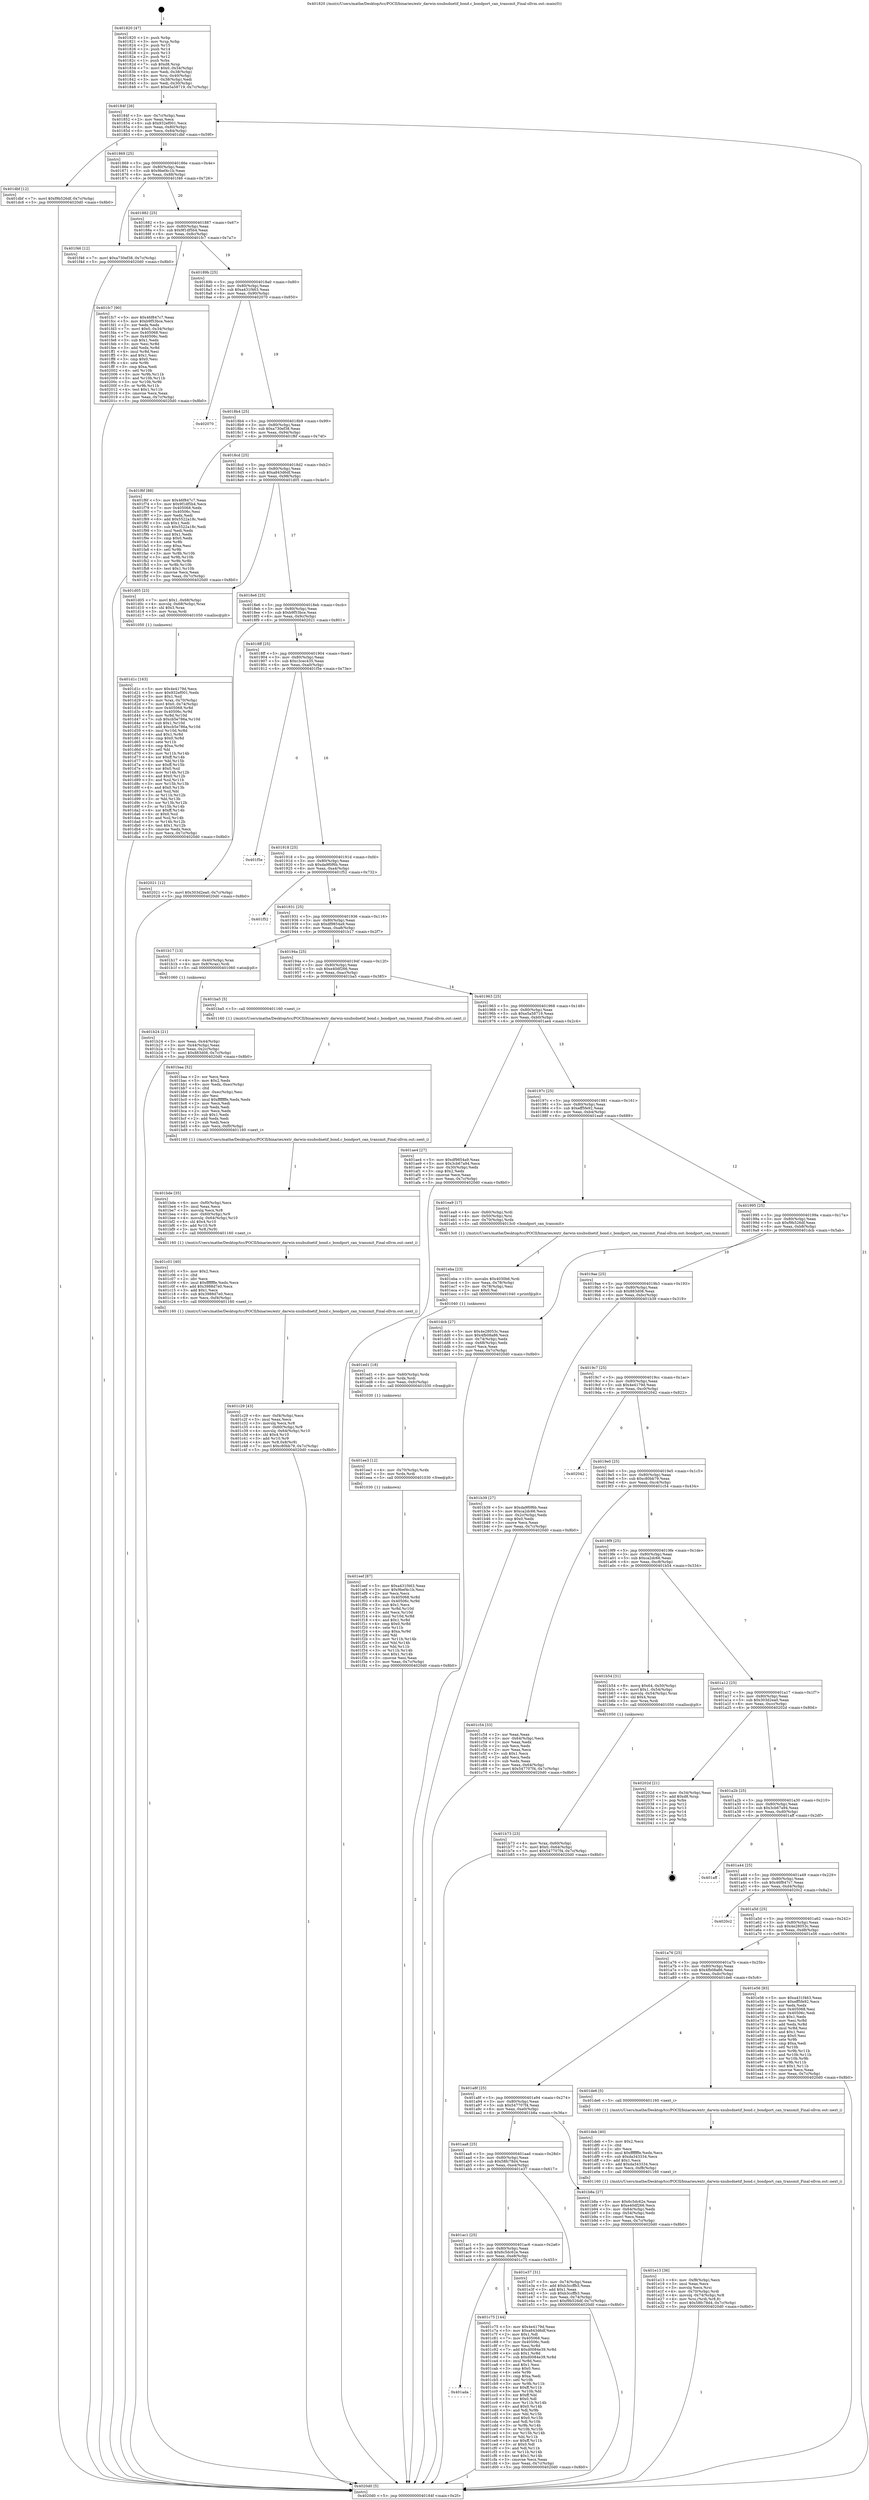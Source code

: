 digraph "0x401820" {
  label = "0x401820 (/mnt/c/Users/mathe/Desktop/tcc/POCII/binaries/extr_darwin-xnubsdnetif_bond.c_bondport_can_transmit_Final-ollvm.out::main(0))"
  labelloc = "t"
  node[shape=record]

  Entry [label="",width=0.3,height=0.3,shape=circle,fillcolor=black,style=filled]
  "0x40184f" [label="{
     0x40184f [26]\l
     | [instrs]\l
     &nbsp;&nbsp;0x40184f \<+3\>: mov -0x7c(%rbp),%eax\l
     &nbsp;&nbsp;0x401852 \<+2\>: mov %eax,%ecx\l
     &nbsp;&nbsp;0x401854 \<+6\>: sub $0x932ef001,%ecx\l
     &nbsp;&nbsp;0x40185a \<+3\>: mov %eax,-0x80(%rbp)\l
     &nbsp;&nbsp;0x40185d \<+6\>: mov %ecx,-0x84(%rbp)\l
     &nbsp;&nbsp;0x401863 \<+6\>: je 0000000000401dbf \<main+0x59f\>\l
  }"]
  "0x401dbf" [label="{
     0x401dbf [12]\l
     | [instrs]\l
     &nbsp;&nbsp;0x401dbf \<+7\>: movl $0xf9b526df,-0x7c(%rbp)\l
     &nbsp;&nbsp;0x401dc6 \<+5\>: jmp 00000000004020d0 \<main+0x8b0\>\l
  }"]
  "0x401869" [label="{
     0x401869 [25]\l
     | [instrs]\l
     &nbsp;&nbsp;0x401869 \<+5\>: jmp 000000000040186e \<main+0x4e\>\l
     &nbsp;&nbsp;0x40186e \<+3\>: mov -0x80(%rbp),%eax\l
     &nbsp;&nbsp;0x401871 \<+5\>: sub $0x9bef4c1b,%eax\l
     &nbsp;&nbsp;0x401876 \<+6\>: mov %eax,-0x88(%rbp)\l
     &nbsp;&nbsp;0x40187c \<+6\>: je 0000000000401f46 \<main+0x726\>\l
  }"]
  Exit [label="",width=0.3,height=0.3,shape=circle,fillcolor=black,style=filled,peripheries=2]
  "0x401f46" [label="{
     0x401f46 [12]\l
     | [instrs]\l
     &nbsp;&nbsp;0x401f46 \<+7\>: movl $0xa730ef38,-0x7c(%rbp)\l
     &nbsp;&nbsp;0x401f4d \<+5\>: jmp 00000000004020d0 \<main+0x8b0\>\l
  }"]
  "0x401882" [label="{
     0x401882 [25]\l
     | [instrs]\l
     &nbsp;&nbsp;0x401882 \<+5\>: jmp 0000000000401887 \<main+0x67\>\l
     &nbsp;&nbsp;0x401887 \<+3\>: mov -0x80(%rbp),%eax\l
     &nbsp;&nbsp;0x40188a \<+5\>: sub $0x9f1df5b4,%eax\l
     &nbsp;&nbsp;0x40188f \<+6\>: mov %eax,-0x8c(%rbp)\l
     &nbsp;&nbsp;0x401895 \<+6\>: je 0000000000401fc7 \<main+0x7a7\>\l
  }"]
  "0x401eef" [label="{
     0x401eef [87]\l
     | [instrs]\l
     &nbsp;&nbsp;0x401eef \<+5\>: mov $0xa431f463,%eax\l
     &nbsp;&nbsp;0x401ef4 \<+5\>: mov $0x9bef4c1b,%esi\l
     &nbsp;&nbsp;0x401ef9 \<+2\>: xor %ecx,%ecx\l
     &nbsp;&nbsp;0x401efb \<+8\>: mov 0x405068,%r8d\l
     &nbsp;&nbsp;0x401f03 \<+8\>: mov 0x40506c,%r9d\l
     &nbsp;&nbsp;0x401f0b \<+3\>: sub $0x1,%ecx\l
     &nbsp;&nbsp;0x401f0e \<+3\>: mov %r8d,%r10d\l
     &nbsp;&nbsp;0x401f11 \<+3\>: add %ecx,%r10d\l
     &nbsp;&nbsp;0x401f14 \<+4\>: imul %r10d,%r8d\l
     &nbsp;&nbsp;0x401f18 \<+4\>: and $0x1,%r8d\l
     &nbsp;&nbsp;0x401f1c \<+4\>: cmp $0x0,%r8d\l
     &nbsp;&nbsp;0x401f20 \<+4\>: sete %r11b\l
     &nbsp;&nbsp;0x401f24 \<+4\>: cmp $0xa,%r9d\l
     &nbsp;&nbsp;0x401f28 \<+3\>: setl %bl\l
     &nbsp;&nbsp;0x401f2b \<+3\>: mov %r11b,%r14b\l
     &nbsp;&nbsp;0x401f2e \<+3\>: and %bl,%r14b\l
     &nbsp;&nbsp;0x401f31 \<+3\>: xor %bl,%r11b\l
     &nbsp;&nbsp;0x401f34 \<+3\>: or %r11b,%r14b\l
     &nbsp;&nbsp;0x401f37 \<+4\>: test $0x1,%r14b\l
     &nbsp;&nbsp;0x401f3b \<+3\>: cmovne %esi,%eax\l
     &nbsp;&nbsp;0x401f3e \<+3\>: mov %eax,-0x7c(%rbp)\l
     &nbsp;&nbsp;0x401f41 \<+5\>: jmp 00000000004020d0 \<main+0x8b0\>\l
  }"]
  "0x401fc7" [label="{
     0x401fc7 [90]\l
     | [instrs]\l
     &nbsp;&nbsp;0x401fc7 \<+5\>: mov $0x46f847c7,%eax\l
     &nbsp;&nbsp;0x401fcc \<+5\>: mov $0xb9f53bce,%ecx\l
     &nbsp;&nbsp;0x401fd1 \<+2\>: xor %edx,%edx\l
     &nbsp;&nbsp;0x401fd3 \<+7\>: movl $0x0,-0x34(%rbp)\l
     &nbsp;&nbsp;0x401fda \<+7\>: mov 0x405068,%esi\l
     &nbsp;&nbsp;0x401fe1 \<+7\>: mov 0x40506c,%edi\l
     &nbsp;&nbsp;0x401fe8 \<+3\>: sub $0x1,%edx\l
     &nbsp;&nbsp;0x401feb \<+3\>: mov %esi,%r8d\l
     &nbsp;&nbsp;0x401fee \<+3\>: add %edx,%r8d\l
     &nbsp;&nbsp;0x401ff1 \<+4\>: imul %r8d,%esi\l
     &nbsp;&nbsp;0x401ff5 \<+3\>: and $0x1,%esi\l
     &nbsp;&nbsp;0x401ff8 \<+3\>: cmp $0x0,%esi\l
     &nbsp;&nbsp;0x401ffb \<+4\>: sete %r9b\l
     &nbsp;&nbsp;0x401fff \<+3\>: cmp $0xa,%edi\l
     &nbsp;&nbsp;0x402002 \<+4\>: setl %r10b\l
     &nbsp;&nbsp;0x402006 \<+3\>: mov %r9b,%r11b\l
     &nbsp;&nbsp;0x402009 \<+3\>: and %r10b,%r11b\l
     &nbsp;&nbsp;0x40200c \<+3\>: xor %r10b,%r9b\l
     &nbsp;&nbsp;0x40200f \<+3\>: or %r9b,%r11b\l
     &nbsp;&nbsp;0x402012 \<+4\>: test $0x1,%r11b\l
     &nbsp;&nbsp;0x402016 \<+3\>: cmovne %ecx,%eax\l
     &nbsp;&nbsp;0x402019 \<+3\>: mov %eax,-0x7c(%rbp)\l
     &nbsp;&nbsp;0x40201c \<+5\>: jmp 00000000004020d0 \<main+0x8b0\>\l
  }"]
  "0x40189b" [label="{
     0x40189b [25]\l
     | [instrs]\l
     &nbsp;&nbsp;0x40189b \<+5\>: jmp 00000000004018a0 \<main+0x80\>\l
     &nbsp;&nbsp;0x4018a0 \<+3\>: mov -0x80(%rbp),%eax\l
     &nbsp;&nbsp;0x4018a3 \<+5\>: sub $0xa431f463,%eax\l
     &nbsp;&nbsp;0x4018a8 \<+6\>: mov %eax,-0x90(%rbp)\l
     &nbsp;&nbsp;0x4018ae \<+6\>: je 0000000000402070 \<main+0x850\>\l
  }"]
  "0x401ee3" [label="{
     0x401ee3 [12]\l
     | [instrs]\l
     &nbsp;&nbsp;0x401ee3 \<+4\>: mov -0x70(%rbp),%rdx\l
     &nbsp;&nbsp;0x401ee7 \<+3\>: mov %rdx,%rdi\l
     &nbsp;&nbsp;0x401eea \<+5\>: call 0000000000401030 \<free@plt\>\l
     | [calls]\l
     &nbsp;&nbsp;0x401030 \{1\} (unknown)\l
  }"]
  "0x402070" [label="{
     0x402070\l
  }", style=dashed]
  "0x4018b4" [label="{
     0x4018b4 [25]\l
     | [instrs]\l
     &nbsp;&nbsp;0x4018b4 \<+5\>: jmp 00000000004018b9 \<main+0x99\>\l
     &nbsp;&nbsp;0x4018b9 \<+3\>: mov -0x80(%rbp),%eax\l
     &nbsp;&nbsp;0x4018bc \<+5\>: sub $0xa730ef38,%eax\l
     &nbsp;&nbsp;0x4018c1 \<+6\>: mov %eax,-0x94(%rbp)\l
     &nbsp;&nbsp;0x4018c7 \<+6\>: je 0000000000401f6f \<main+0x74f\>\l
  }"]
  "0x401ed1" [label="{
     0x401ed1 [18]\l
     | [instrs]\l
     &nbsp;&nbsp;0x401ed1 \<+4\>: mov -0x60(%rbp),%rdx\l
     &nbsp;&nbsp;0x401ed5 \<+3\>: mov %rdx,%rdi\l
     &nbsp;&nbsp;0x401ed8 \<+6\>: mov %eax,-0xfc(%rbp)\l
     &nbsp;&nbsp;0x401ede \<+5\>: call 0000000000401030 \<free@plt\>\l
     | [calls]\l
     &nbsp;&nbsp;0x401030 \{1\} (unknown)\l
  }"]
  "0x401f6f" [label="{
     0x401f6f [88]\l
     | [instrs]\l
     &nbsp;&nbsp;0x401f6f \<+5\>: mov $0x46f847c7,%eax\l
     &nbsp;&nbsp;0x401f74 \<+5\>: mov $0x9f1df5b4,%ecx\l
     &nbsp;&nbsp;0x401f79 \<+7\>: mov 0x405068,%edx\l
     &nbsp;&nbsp;0x401f80 \<+7\>: mov 0x40506c,%esi\l
     &nbsp;&nbsp;0x401f87 \<+2\>: mov %edx,%edi\l
     &nbsp;&nbsp;0x401f89 \<+6\>: add $0x5522a18c,%edi\l
     &nbsp;&nbsp;0x401f8f \<+3\>: sub $0x1,%edi\l
     &nbsp;&nbsp;0x401f92 \<+6\>: sub $0x5522a18c,%edi\l
     &nbsp;&nbsp;0x401f98 \<+3\>: imul %edi,%edx\l
     &nbsp;&nbsp;0x401f9b \<+3\>: and $0x1,%edx\l
     &nbsp;&nbsp;0x401f9e \<+3\>: cmp $0x0,%edx\l
     &nbsp;&nbsp;0x401fa1 \<+4\>: sete %r8b\l
     &nbsp;&nbsp;0x401fa5 \<+3\>: cmp $0xa,%esi\l
     &nbsp;&nbsp;0x401fa8 \<+4\>: setl %r9b\l
     &nbsp;&nbsp;0x401fac \<+3\>: mov %r8b,%r10b\l
     &nbsp;&nbsp;0x401faf \<+3\>: and %r9b,%r10b\l
     &nbsp;&nbsp;0x401fb2 \<+3\>: xor %r9b,%r8b\l
     &nbsp;&nbsp;0x401fb5 \<+3\>: or %r8b,%r10b\l
     &nbsp;&nbsp;0x401fb8 \<+4\>: test $0x1,%r10b\l
     &nbsp;&nbsp;0x401fbc \<+3\>: cmovne %ecx,%eax\l
     &nbsp;&nbsp;0x401fbf \<+3\>: mov %eax,-0x7c(%rbp)\l
     &nbsp;&nbsp;0x401fc2 \<+5\>: jmp 00000000004020d0 \<main+0x8b0\>\l
  }"]
  "0x4018cd" [label="{
     0x4018cd [25]\l
     | [instrs]\l
     &nbsp;&nbsp;0x4018cd \<+5\>: jmp 00000000004018d2 \<main+0xb2\>\l
     &nbsp;&nbsp;0x4018d2 \<+3\>: mov -0x80(%rbp),%eax\l
     &nbsp;&nbsp;0x4018d5 \<+5\>: sub $0xa843d6df,%eax\l
     &nbsp;&nbsp;0x4018da \<+6\>: mov %eax,-0x98(%rbp)\l
     &nbsp;&nbsp;0x4018e0 \<+6\>: je 0000000000401d05 \<main+0x4e5\>\l
  }"]
  "0x401eba" [label="{
     0x401eba [23]\l
     | [instrs]\l
     &nbsp;&nbsp;0x401eba \<+10\>: movabs $0x4030b6,%rdi\l
     &nbsp;&nbsp;0x401ec4 \<+3\>: mov %eax,-0x78(%rbp)\l
     &nbsp;&nbsp;0x401ec7 \<+3\>: mov -0x78(%rbp),%esi\l
     &nbsp;&nbsp;0x401eca \<+2\>: mov $0x0,%al\l
     &nbsp;&nbsp;0x401ecc \<+5\>: call 0000000000401040 \<printf@plt\>\l
     | [calls]\l
     &nbsp;&nbsp;0x401040 \{1\} (unknown)\l
  }"]
  "0x401d05" [label="{
     0x401d05 [23]\l
     | [instrs]\l
     &nbsp;&nbsp;0x401d05 \<+7\>: movl $0x1,-0x68(%rbp)\l
     &nbsp;&nbsp;0x401d0c \<+4\>: movslq -0x68(%rbp),%rax\l
     &nbsp;&nbsp;0x401d10 \<+4\>: shl $0x3,%rax\l
     &nbsp;&nbsp;0x401d14 \<+3\>: mov %rax,%rdi\l
     &nbsp;&nbsp;0x401d17 \<+5\>: call 0000000000401050 \<malloc@plt\>\l
     | [calls]\l
     &nbsp;&nbsp;0x401050 \{1\} (unknown)\l
  }"]
  "0x4018e6" [label="{
     0x4018e6 [25]\l
     | [instrs]\l
     &nbsp;&nbsp;0x4018e6 \<+5\>: jmp 00000000004018eb \<main+0xcb\>\l
     &nbsp;&nbsp;0x4018eb \<+3\>: mov -0x80(%rbp),%eax\l
     &nbsp;&nbsp;0x4018ee \<+5\>: sub $0xb9f53bce,%eax\l
     &nbsp;&nbsp;0x4018f3 \<+6\>: mov %eax,-0x9c(%rbp)\l
     &nbsp;&nbsp;0x4018f9 \<+6\>: je 0000000000402021 \<main+0x801\>\l
  }"]
  "0x401e13" [label="{
     0x401e13 [36]\l
     | [instrs]\l
     &nbsp;&nbsp;0x401e13 \<+6\>: mov -0xf8(%rbp),%ecx\l
     &nbsp;&nbsp;0x401e19 \<+3\>: imul %eax,%ecx\l
     &nbsp;&nbsp;0x401e1c \<+3\>: movslq %ecx,%rsi\l
     &nbsp;&nbsp;0x401e1f \<+4\>: mov -0x70(%rbp),%rdi\l
     &nbsp;&nbsp;0x401e23 \<+4\>: movslq -0x74(%rbp),%r8\l
     &nbsp;&nbsp;0x401e27 \<+4\>: mov %rsi,(%rdi,%r8,8)\l
     &nbsp;&nbsp;0x401e2b \<+7\>: movl $0x58fc78d4,-0x7c(%rbp)\l
     &nbsp;&nbsp;0x401e32 \<+5\>: jmp 00000000004020d0 \<main+0x8b0\>\l
  }"]
  "0x402021" [label="{
     0x402021 [12]\l
     | [instrs]\l
     &nbsp;&nbsp;0x402021 \<+7\>: movl $0x303d2ea0,-0x7c(%rbp)\l
     &nbsp;&nbsp;0x402028 \<+5\>: jmp 00000000004020d0 \<main+0x8b0\>\l
  }"]
  "0x4018ff" [label="{
     0x4018ff [25]\l
     | [instrs]\l
     &nbsp;&nbsp;0x4018ff \<+5\>: jmp 0000000000401904 \<main+0xe4\>\l
     &nbsp;&nbsp;0x401904 \<+3\>: mov -0x80(%rbp),%eax\l
     &nbsp;&nbsp;0x401907 \<+5\>: sub $0xc3cec435,%eax\l
     &nbsp;&nbsp;0x40190c \<+6\>: mov %eax,-0xa0(%rbp)\l
     &nbsp;&nbsp;0x401912 \<+6\>: je 0000000000401f5e \<main+0x73e\>\l
  }"]
  "0x401deb" [label="{
     0x401deb [40]\l
     | [instrs]\l
     &nbsp;&nbsp;0x401deb \<+5\>: mov $0x2,%ecx\l
     &nbsp;&nbsp;0x401df0 \<+1\>: cltd\l
     &nbsp;&nbsp;0x401df1 \<+2\>: idiv %ecx\l
     &nbsp;&nbsp;0x401df3 \<+6\>: imul $0xfffffffe,%edx,%ecx\l
     &nbsp;&nbsp;0x401df9 \<+6\>: sub $0xda343334,%ecx\l
     &nbsp;&nbsp;0x401dff \<+3\>: add $0x1,%ecx\l
     &nbsp;&nbsp;0x401e02 \<+6\>: add $0xda343334,%ecx\l
     &nbsp;&nbsp;0x401e08 \<+6\>: mov %ecx,-0xf8(%rbp)\l
     &nbsp;&nbsp;0x401e0e \<+5\>: call 0000000000401160 \<next_i\>\l
     | [calls]\l
     &nbsp;&nbsp;0x401160 \{1\} (/mnt/c/Users/mathe/Desktop/tcc/POCII/binaries/extr_darwin-xnubsdnetif_bond.c_bondport_can_transmit_Final-ollvm.out::next_i)\l
  }"]
  "0x401f5e" [label="{
     0x401f5e\l
  }", style=dashed]
  "0x401918" [label="{
     0x401918 [25]\l
     | [instrs]\l
     &nbsp;&nbsp;0x401918 \<+5\>: jmp 000000000040191d \<main+0xfd\>\l
     &nbsp;&nbsp;0x40191d \<+3\>: mov -0x80(%rbp),%eax\l
     &nbsp;&nbsp;0x401920 \<+5\>: sub $0xda9f0f6b,%eax\l
     &nbsp;&nbsp;0x401925 \<+6\>: mov %eax,-0xa4(%rbp)\l
     &nbsp;&nbsp;0x40192b \<+6\>: je 0000000000401f52 \<main+0x732\>\l
  }"]
  "0x401d1c" [label="{
     0x401d1c [163]\l
     | [instrs]\l
     &nbsp;&nbsp;0x401d1c \<+5\>: mov $0x4e4179d,%ecx\l
     &nbsp;&nbsp;0x401d21 \<+5\>: mov $0x932ef001,%edx\l
     &nbsp;&nbsp;0x401d26 \<+3\>: mov $0x1,%sil\l
     &nbsp;&nbsp;0x401d29 \<+4\>: mov %rax,-0x70(%rbp)\l
     &nbsp;&nbsp;0x401d2d \<+7\>: movl $0x0,-0x74(%rbp)\l
     &nbsp;&nbsp;0x401d34 \<+8\>: mov 0x405068,%r8d\l
     &nbsp;&nbsp;0x401d3c \<+8\>: mov 0x40506c,%r9d\l
     &nbsp;&nbsp;0x401d44 \<+3\>: mov %r8d,%r10d\l
     &nbsp;&nbsp;0x401d47 \<+7\>: sub $0xcb5e786a,%r10d\l
     &nbsp;&nbsp;0x401d4e \<+4\>: sub $0x1,%r10d\l
     &nbsp;&nbsp;0x401d52 \<+7\>: add $0xcb5e786a,%r10d\l
     &nbsp;&nbsp;0x401d59 \<+4\>: imul %r10d,%r8d\l
     &nbsp;&nbsp;0x401d5d \<+4\>: and $0x1,%r8d\l
     &nbsp;&nbsp;0x401d61 \<+4\>: cmp $0x0,%r8d\l
     &nbsp;&nbsp;0x401d65 \<+4\>: sete %r11b\l
     &nbsp;&nbsp;0x401d69 \<+4\>: cmp $0xa,%r9d\l
     &nbsp;&nbsp;0x401d6d \<+3\>: setl %bl\l
     &nbsp;&nbsp;0x401d70 \<+3\>: mov %r11b,%r14b\l
     &nbsp;&nbsp;0x401d73 \<+4\>: xor $0xff,%r14b\l
     &nbsp;&nbsp;0x401d77 \<+3\>: mov %bl,%r15b\l
     &nbsp;&nbsp;0x401d7a \<+4\>: xor $0xff,%r15b\l
     &nbsp;&nbsp;0x401d7e \<+4\>: xor $0x0,%sil\l
     &nbsp;&nbsp;0x401d82 \<+3\>: mov %r14b,%r12b\l
     &nbsp;&nbsp;0x401d85 \<+4\>: and $0x0,%r12b\l
     &nbsp;&nbsp;0x401d89 \<+3\>: and %sil,%r11b\l
     &nbsp;&nbsp;0x401d8c \<+3\>: mov %r15b,%r13b\l
     &nbsp;&nbsp;0x401d8f \<+4\>: and $0x0,%r13b\l
     &nbsp;&nbsp;0x401d93 \<+3\>: and %sil,%bl\l
     &nbsp;&nbsp;0x401d96 \<+3\>: or %r11b,%r12b\l
     &nbsp;&nbsp;0x401d99 \<+3\>: or %bl,%r13b\l
     &nbsp;&nbsp;0x401d9c \<+3\>: xor %r13b,%r12b\l
     &nbsp;&nbsp;0x401d9f \<+3\>: or %r15b,%r14b\l
     &nbsp;&nbsp;0x401da2 \<+4\>: xor $0xff,%r14b\l
     &nbsp;&nbsp;0x401da6 \<+4\>: or $0x0,%sil\l
     &nbsp;&nbsp;0x401daa \<+3\>: and %sil,%r14b\l
     &nbsp;&nbsp;0x401dad \<+3\>: or %r14b,%r12b\l
     &nbsp;&nbsp;0x401db0 \<+4\>: test $0x1,%r12b\l
     &nbsp;&nbsp;0x401db4 \<+3\>: cmovne %edx,%ecx\l
     &nbsp;&nbsp;0x401db7 \<+3\>: mov %ecx,-0x7c(%rbp)\l
     &nbsp;&nbsp;0x401dba \<+5\>: jmp 00000000004020d0 \<main+0x8b0\>\l
  }"]
  "0x401f52" [label="{
     0x401f52\l
  }", style=dashed]
  "0x401931" [label="{
     0x401931 [25]\l
     | [instrs]\l
     &nbsp;&nbsp;0x401931 \<+5\>: jmp 0000000000401936 \<main+0x116\>\l
     &nbsp;&nbsp;0x401936 \<+3\>: mov -0x80(%rbp),%eax\l
     &nbsp;&nbsp;0x401939 \<+5\>: sub $0xdf9854a9,%eax\l
     &nbsp;&nbsp;0x40193e \<+6\>: mov %eax,-0xa8(%rbp)\l
     &nbsp;&nbsp;0x401944 \<+6\>: je 0000000000401b17 \<main+0x2f7\>\l
  }"]
  "0x401ada" [label="{
     0x401ada\l
  }", style=dashed]
  "0x401b17" [label="{
     0x401b17 [13]\l
     | [instrs]\l
     &nbsp;&nbsp;0x401b17 \<+4\>: mov -0x40(%rbp),%rax\l
     &nbsp;&nbsp;0x401b1b \<+4\>: mov 0x8(%rax),%rdi\l
     &nbsp;&nbsp;0x401b1f \<+5\>: call 0000000000401060 \<atoi@plt\>\l
     | [calls]\l
     &nbsp;&nbsp;0x401060 \{1\} (unknown)\l
  }"]
  "0x40194a" [label="{
     0x40194a [25]\l
     | [instrs]\l
     &nbsp;&nbsp;0x40194a \<+5\>: jmp 000000000040194f \<main+0x12f\>\l
     &nbsp;&nbsp;0x40194f \<+3\>: mov -0x80(%rbp),%eax\l
     &nbsp;&nbsp;0x401952 \<+5\>: sub $0xe40df266,%eax\l
     &nbsp;&nbsp;0x401957 \<+6\>: mov %eax,-0xac(%rbp)\l
     &nbsp;&nbsp;0x40195d \<+6\>: je 0000000000401ba5 \<main+0x385\>\l
  }"]
  "0x401c75" [label="{
     0x401c75 [144]\l
     | [instrs]\l
     &nbsp;&nbsp;0x401c75 \<+5\>: mov $0x4e4179d,%eax\l
     &nbsp;&nbsp;0x401c7a \<+5\>: mov $0xa843d6df,%ecx\l
     &nbsp;&nbsp;0x401c7f \<+2\>: mov $0x1,%dl\l
     &nbsp;&nbsp;0x401c81 \<+7\>: mov 0x405068,%esi\l
     &nbsp;&nbsp;0x401c88 \<+7\>: mov 0x40506c,%edi\l
     &nbsp;&nbsp;0x401c8f \<+3\>: mov %esi,%r8d\l
     &nbsp;&nbsp;0x401c92 \<+7\>: add $0xd0084e39,%r8d\l
     &nbsp;&nbsp;0x401c99 \<+4\>: sub $0x1,%r8d\l
     &nbsp;&nbsp;0x401c9d \<+7\>: sub $0xd0084e39,%r8d\l
     &nbsp;&nbsp;0x401ca4 \<+4\>: imul %r8d,%esi\l
     &nbsp;&nbsp;0x401ca8 \<+3\>: and $0x1,%esi\l
     &nbsp;&nbsp;0x401cab \<+3\>: cmp $0x0,%esi\l
     &nbsp;&nbsp;0x401cae \<+4\>: sete %r9b\l
     &nbsp;&nbsp;0x401cb2 \<+3\>: cmp $0xa,%edi\l
     &nbsp;&nbsp;0x401cb5 \<+4\>: setl %r10b\l
     &nbsp;&nbsp;0x401cb9 \<+3\>: mov %r9b,%r11b\l
     &nbsp;&nbsp;0x401cbc \<+4\>: xor $0xff,%r11b\l
     &nbsp;&nbsp;0x401cc0 \<+3\>: mov %r10b,%bl\l
     &nbsp;&nbsp;0x401cc3 \<+3\>: xor $0xff,%bl\l
     &nbsp;&nbsp;0x401cc6 \<+3\>: xor $0x0,%dl\l
     &nbsp;&nbsp;0x401cc9 \<+3\>: mov %r11b,%r14b\l
     &nbsp;&nbsp;0x401ccc \<+4\>: and $0x0,%r14b\l
     &nbsp;&nbsp;0x401cd0 \<+3\>: and %dl,%r9b\l
     &nbsp;&nbsp;0x401cd3 \<+3\>: mov %bl,%r15b\l
     &nbsp;&nbsp;0x401cd6 \<+4\>: and $0x0,%r15b\l
     &nbsp;&nbsp;0x401cda \<+3\>: and %dl,%r10b\l
     &nbsp;&nbsp;0x401cdd \<+3\>: or %r9b,%r14b\l
     &nbsp;&nbsp;0x401ce0 \<+3\>: or %r10b,%r15b\l
     &nbsp;&nbsp;0x401ce3 \<+3\>: xor %r15b,%r14b\l
     &nbsp;&nbsp;0x401ce6 \<+3\>: or %bl,%r11b\l
     &nbsp;&nbsp;0x401ce9 \<+4\>: xor $0xff,%r11b\l
     &nbsp;&nbsp;0x401ced \<+3\>: or $0x0,%dl\l
     &nbsp;&nbsp;0x401cf0 \<+3\>: and %dl,%r11b\l
     &nbsp;&nbsp;0x401cf3 \<+3\>: or %r11b,%r14b\l
     &nbsp;&nbsp;0x401cf6 \<+4\>: test $0x1,%r14b\l
     &nbsp;&nbsp;0x401cfa \<+3\>: cmovne %ecx,%eax\l
     &nbsp;&nbsp;0x401cfd \<+3\>: mov %eax,-0x7c(%rbp)\l
     &nbsp;&nbsp;0x401d00 \<+5\>: jmp 00000000004020d0 \<main+0x8b0\>\l
  }"]
  "0x401ba5" [label="{
     0x401ba5 [5]\l
     | [instrs]\l
     &nbsp;&nbsp;0x401ba5 \<+5\>: call 0000000000401160 \<next_i\>\l
     | [calls]\l
     &nbsp;&nbsp;0x401160 \{1\} (/mnt/c/Users/mathe/Desktop/tcc/POCII/binaries/extr_darwin-xnubsdnetif_bond.c_bondport_can_transmit_Final-ollvm.out::next_i)\l
  }"]
  "0x401963" [label="{
     0x401963 [25]\l
     | [instrs]\l
     &nbsp;&nbsp;0x401963 \<+5\>: jmp 0000000000401968 \<main+0x148\>\l
     &nbsp;&nbsp;0x401968 \<+3\>: mov -0x80(%rbp),%eax\l
     &nbsp;&nbsp;0x40196b \<+5\>: sub $0xe5a58719,%eax\l
     &nbsp;&nbsp;0x401970 \<+6\>: mov %eax,-0xb0(%rbp)\l
     &nbsp;&nbsp;0x401976 \<+6\>: je 0000000000401ae4 \<main+0x2c4\>\l
  }"]
  "0x401ac1" [label="{
     0x401ac1 [25]\l
     | [instrs]\l
     &nbsp;&nbsp;0x401ac1 \<+5\>: jmp 0000000000401ac6 \<main+0x2a6\>\l
     &nbsp;&nbsp;0x401ac6 \<+3\>: mov -0x80(%rbp),%eax\l
     &nbsp;&nbsp;0x401ac9 \<+5\>: sub $0x6c5dc62e,%eax\l
     &nbsp;&nbsp;0x401ace \<+6\>: mov %eax,-0xe8(%rbp)\l
     &nbsp;&nbsp;0x401ad4 \<+6\>: je 0000000000401c75 \<main+0x455\>\l
  }"]
  "0x401ae4" [label="{
     0x401ae4 [27]\l
     | [instrs]\l
     &nbsp;&nbsp;0x401ae4 \<+5\>: mov $0xdf9854a9,%eax\l
     &nbsp;&nbsp;0x401ae9 \<+5\>: mov $0x3cb67a94,%ecx\l
     &nbsp;&nbsp;0x401aee \<+3\>: mov -0x30(%rbp),%edx\l
     &nbsp;&nbsp;0x401af1 \<+3\>: cmp $0x2,%edx\l
     &nbsp;&nbsp;0x401af4 \<+3\>: cmovne %ecx,%eax\l
     &nbsp;&nbsp;0x401af7 \<+3\>: mov %eax,-0x7c(%rbp)\l
     &nbsp;&nbsp;0x401afa \<+5\>: jmp 00000000004020d0 \<main+0x8b0\>\l
  }"]
  "0x40197c" [label="{
     0x40197c [25]\l
     | [instrs]\l
     &nbsp;&nbsp;0x40197c \<+5\>: jmp 0000000000401981 \<main+0x161\>\l
     &nbsp;&nbsp;0x401981 \<+3\>: mov -0x80(%rbp),%eax\l
     &nbsp;&nbsp;0x401984 \<+5\>: sub $0xeff5fe92,%eax\l
     &nbsp;&nbsp;0x401989 \<+6\>: mov %eax,-0xb4(%rbp)\l
     &nbsp;&nbsp;0x40198f \<+6\>: je 0000000000401ea9 \<main+0x689\>\l
  }"]
  "0x4020d0" [label="{
     0x4020d0 [5]\l
     | [instrs]\l
     &nbsp;&nbsp;0x4020d0 \<+5\>: jmp 000000000040184f \<main+0x2f\>\l
  }"]
  "0x401820" [label="{
     0x401820 [47]\l
     | [instrs]\l
     &nbsp;&nbsp;0x401820 \<+1\>: push %rbp\l
     &nbsp;&nbsp;0x401821 \<+3\>: mov %rsp,%rbp\l
     &nbsp;&nbsp;0x401824 \<+2\>: push %r15\l
     &nbsp;&nbsp;0x401826 \<+2\>: push %r14\l
     &nbsp;&nbsp;0x401828 \<+2\>: push %r13\l
     &nbsp;&nbsp;0x40182a \<+2\>: push %r12\l
     &nbsp;&nbsp;0x40182c \<+1\>: push %rbx\l
     &nbsp;&nbsp;0x40182d \<+7\>: sub $0xd8,%rsp\l
     &nbsp;&nbsp;0x401834 \<+7\>: movl $0x0,-0x34(%rbp)\l
     &nbsp;&nbsp;0x40183b \<+3\>: mov %edi,-0x38(%rbp)\l
     &nbsp;&nbsp;0x40183e \<+4\>: mov %rsi,-0x40(%rbp)\l
     &nbsp;&nbsp;0x401842 \<+3\>: mov -0x38(%rbp),%edi\l
     &nbsp;&nbsp;0x401845 \<+3\>: mov %edi,-0x30(%rbp)\l
     &nbsp;&nbsp;0x401848 \<+7\>: movl $0xe5a58719,-0x7c(%rbp)\l
  }"]
  "0x401b24" [label="{
     0x401b24 [21]\l
     | [instrs]\l
     &nbsp;&nbsp;0x401b24 \<+3\>: mov %eax,-0x44(%rbp)\l
     &nbsp;&nbsp;0x401b27 \<+3\>: mov -0x44(%rbp),%eax\l
     &nbsp;&nbsp;0x401b2a \<+3\>: mov %eax,-0x2c(%rbp)\l
     &nbsp;&nbsp;0x401b2d \<+7\>: movl $0x883d08,-0x7c(%rbp)\l
     &nbsp;&nbsp;0x401b34 \<+5\>: jmp 00000000004020d0 \<main+0x8b0\>\l
  }"]
  "0x401e37" [label="{
     0x401e37 [31]\l
     | [instrs]\l
     &nbsp;&nbsp;0x401e37 \<+3\>: mov -0x74(%rbp),%eax\l
     &nbsp;&nbsp;0x401e3a \<+5\>: add $0xb3ccffb3,%eax\l
     &nbsp;&nbsp;0x401e3f \<+3\>: add $0x1,%eax\l
     &nbsp;&nbsp;0x401e42 \<+5\>: sub $0xb3ccffb3,%eax\l
     &nbsp;&nbsp;0x401e47 \<+3\>: mov %eax,-0x74(%rbp)\l
     &nbsp;&nbsp;0x401e4a \<+7\>: movl $0xf9b526df,-0x7c(%rbp)\l
     &nbsp;&nbsp;0x401e51 \<+5\>: jmp 00000000004020d0 \<main+0x8b0\>\l
  }"]
  "0x401ea9" [label="{
     0x401ea9 [17]\l
     | [instrs]\l
     &nbsp;&nbsp;0x401ea9 \<+4\>: mov -0x60(%rbp),%rdi\l
     &nbsp;&nbsp;0x401ead \<+4\>: mov -0x50(%rbp),%rsi\l
     &nbsp;&nbsp;0x401eb1 \<+4\>: mov -0x70(%rbp),%rdx\l
     &nbsp;&nbsp;0x401eb5 \<+5\>: call 00000000004013c0 \<bondport_can_transmit\>\l
     | [calls]\l
     &nbsp;&nbsp;0x4013c0 \{1\} (/mnt/c/Users/mathe/Desktop/tcc/POCII/binaries/extr_darwin-xnubsdnetif_bond.c_bondport_can_transmit_Final-ollvm.out::bondport_can_transmit)\l
  }"]
  "0x401995" [label="{
     0x401995 [25]\l
     | [instrs]\l
     &nbsp;&nbsp;0x401995 \<+5\>: jmp 000000000040199a \<main+0x17a\>\l
     &nbsp;&nbsp;0x40199a \<+3\>: mov -0x80(%rbp),%eax\l
     &nbsp;&nbsp;0x40199d \<+5\>: sub $0xf9b526df,%eax\l
     &nbsp;&nbsp;0x4019a2 \<+6\>: mov %eax,-0xb8(%rbp)\l
     &nbsp;&nbsp;0x4019a8 \<+6\>: je 0000000000401dcb \<main+0x5ab\>\l
  }"]
  "0x401c29" [label="{
     0x401c29 [43]\l
     | [instrs]\l
     &nbsp;&nbsp;0x401c29 \<+6\>: mov -0xf4(%rbp),%ecx\l
     &nbsp;&nbsp;0x401c2f \<+3\>: imul %eax,%ecx\l
     &nbsp;&nbsp;0x401c32 \<+3\>: movslq %ecx,%r8\l
     &nbsp;&nbsp;0x401c35 \<+4\>: mov -0x60(%rbp),%r9\l
     &nbsp;&nbsp;0x401c39 \<+4\>: movslq -0x64(%rbp),%r10\l
     &nbsp;&nbsp;0x401c3d \<+4\>: shl $0x4,%r10\l
     &nbsp;&nbsp;0x401c41 \<+3\>: add %r10,%r9\l
     &nbsp;&nbsp;0x401c44 \<+4\>: mov %r8,0x8(%r9)\l
     &nbsp;&nbsp;0x401c48 \<+7\>: movl $0xc80bb79,-0x7c(%rbp)\l
     &nbsp;&nbsp;0x401c4f \<+5\>: jmp 00000000004020d0 \<main+0x8b0\>\l
  }"]
  "0x401dcb" [label="{
     0x401dcb [27]\l
     | [instrs]\l
     &nbsp;&nbsp;0x401dcb \<+5\>: mov $0x4e28053c,%eax\l
     &nbsp;&nbsp;0x401dd0 \<+5\>: mov $0x4fb08a86,%ecx\l
     &nbsp;&nbsp;0x401dd5 \<+3\>: mov -0x74(%rbp),%edx\l
     &nbsp;&nbsp;0x401dd8 \<+3\>: cmp -0x68(%rbp),%edx\l
     &nbsp;&nbsp;0x401ddb \<+3\>: cmovl %ecx,%eax\l
     &nbsp;&nbsp;0x401dde \<+3\>: mov %eax,-0x7c(%rbp)\l
     &nbsp;&nbsp;0x401de1 \<+5\>: jmp 00000000004020d0 \<main+0x8b0\>\l
  }"]
  "0x4019ae" [label="{
     0x4019ae [25]\l
     | [instrs]\l
     &nbsp;&nbsp;0x4019ae \<+5\>: jmp 00000000004019b3 \<main+0x193\>\l
     &nbsp;&nbsp;0x4019b3 \<+3\>: mov -0x80(%rbp),%eax\l
     &nbsp;&nbsp;0x4019b6 \<+5\>: sub $0x883d08,%eax\l
     &nbsp;&nbsp;0x4019bb \<+6\>: mov %eax,-0xbc(%rbp)\l
     &nbsp;&nbsp;0x4019c1 \<+6\>: je 0000000000401b39 \<main+0x319\>\l
  }"]
  "0x401c01" [label="{
     0x401c01 [40]\l
     | [instrs]\l
     &nbsp;&nbsp;0x401c01 \<+5\>: mov $0x2,%ecx\l
     &nbsp;&nbsp;0x401c06 \<+1\>: cltd\l
     &nbsp;&nbsp;0x401c07 \<+2\>: idiv %ecx\l
     &nbsp;&nbsp;0x401c09 \<+6\>: imul $0xfffffffe,%edx,%ecx\l
     &nbsp;&nbsp;0x401c0f \<+6\>: add $0x3988d7e0,%ecx\l
     &nbsp;&nbsp;0x401c15 \<+3\>: add $0x1,%ecx\l
     &nbsp;&nbsp;0x401c18 \<+6\>: sub $0x3988d7e0,%ecx\l
     &nbsp;&nbsp;0x401c1e \<+6\>: mov %ecx,-0xf4(%rbp)\l
     &nbsp;&nbsp;0x401c24 \<+5\>: call 0000000000401160 \<next_i\>\l
     | [calls]\l
     &nbsp;&nbsp;0x401160 \{1\} (/mnt/c/Users/mathe/Desktop/tcc/POCII/binaries/extr_darwin-xnubsdnetif_bond.c_bondport_can_transmit_Final-ollvm.out::next_i)\l
  }"]
  "0x401b39" [label="{
     0x401b39 [27]\l
     | [instrs]\l
     &nbsp;&nbsp;0x401b39 \<+5\>: mov $0xda9f0f6b,%eax\l
     &nbsp;&nbsp;0x401b3e \<+5\>: mov $0xca2dc66,%ecx\l
     &nbsp;&nbsp;0x401b43 \<+3\>: mov -0x2c(%rbp),%edx\l
     &nbsp;&nbsp;0x401b46 \<+3\>: cmp $0x0,%edx\l
     &nbsp;&nbsp;0x401b49 \<+3\>: cmove %ecx,%eax\l
     &nbsp;&nbsp;0x401b4c \<+3\>: mov %eax,-0x7c(%rbp)\l
     &nbsp;&nbsp;0x401b4f \<+5\>: jmp 00000000004020d0 \<main+0x8b0\>\l
  }"]
  "0x4019c7" [label="{
     0x4019c7 [25]\l
     | [instrs]\l
     &nbsp;&nbsp;0x4019c7 \<+5\>: jmp 00000000004019cc \<main+0x1ac\>\l
     &nbsp;&nbsp;0x4019cc \<+3\>: mov -0x80(%rbp),%eax\l
     &nbsp;&nbsp;0x4019cf \<+5\>: sub $0x4e4179d,%eax\l
     &nbsp;&nbsp;0x4019d4 \<+6\>: mov %eax,-0xc0(%rbp)\l
     &nbsp;&nbsp;0x4019da \<+6\>: je 0000000000402042 \<main+0x822\>\l
  }"]
  "0x401bde" [label="{
     0x401bde [35]\l
     | [instrs]\l
     &nbsp;&nbsp;0x401bde \<+6\>: mov -0xf0(%rbp),%ecx\l
     &nbsp;&nbsp;0x401be4 \<+3\>: imul %eax,%ecx\l
     &nbsp;&nbsp;0x401be7 \<+3\>: movslq %ecx,%r8\l
     &nbsp;&nbsp;0x401bea \<+4\>: mov -0x60(%rbp),%r9\l
     &nbsp;&nbsp;0x401bee \<+4\>: movslq -0x64(%rbp),%r10\l
     &nbsp;&nbsp;0x401bf2 \<+4\>: shl $0x4,%r10\l
     &nbsp;&nbsp;0x401bf6 \<+3\>: add %r10,%r9\l
     &nbsp;&nbsp;0x401bf9 \<+3\>: mov %r8,(%r9)\l
     &nbsp;&nbsp;0x401bfc \<+5\>: call 0000000000401160 \<next_i\>\l
     | [calls]\l
     &nbsp;&nbsp;0x401160 \{1\} (/mnt/c/Users/mathe/Desktop/tcc/POCII/binaries/extr_darwin-xnubsdnetif_bond.c_bondport_can_transmit_Final-ollvm.out::next_i)\l
  }"]
  "0x402042" [label="{
     0x402042\l
  }", style=dashed]
  "0x4019e0" [label="{
     0x4019e0 [25]\l
     | [instrs]\l
     &nbsp;&nbsp;0x4019e0 \<+5\>: jmp 00000000004019e5 \<main+0x1c5\>\l
     &nbsp;&nbsp;0x4019e5 \<+3\>: mov -0x80(%rbp),%eax\l
     &nbsp;&nbsp;0x4019e8 \<+5\>: sub $0xc80bb79,%eax\l
     &nbsp;&nbsp;0x4019ed \<+6\>: mov %eax,-0xc4(%rbp)\l
     &nbsp;&nbsp;0x4019f3 \<+6\>: je 0000000000401c54 \<main+0x434\>\l
  }"]
  "0x401baa" [label="{
     0x401baa [52]\l
     | [instrs]\l
     &nbsp;&nbsp;0x401baa \<+2\>: xor %ecx,%ecx\l
     &nbsp;&nbsp;0x401bac \<+5\>: mov $0x2,%edx\l
     &nbsp;&nbsp;0x401bb1 \<+6\>: mov %edx,-0xec(%rbp)\l
     &nbsp;&nbsp;0x401bb7 \<+1\>: cltd\l
     &nbsp;&nbsp;0x401bb8 \<+6\>: mov -0xec(%rbp),%esi\l
     &nbsp;&nbsp;0x401bbe \<+2\>: idiv %esi\l
     &nbsp;&nbsp;0x401bc0 \<+6\>: imul $0xfffffffe,%edx,%edx\l
     &nbsp;&nbsp;0x401bc6 \<+2\>: mov %ecx,%edi\l
     &nbsp;&nbsp;0x401bc8 \<+2\>: sub %edx,%edi\l
     &nbsp;&nbsp;0x401bca \<+2\>: mov %ecx,%edx\l
     &nbsp;&nbsp;0x401bcc \<+3\>: sub $0x1,%edx\l
     &nbsp;&nbsp;0x401bcf \<+2\>: add %edx,%edi\l
     &nbsp;&nbsp;0x401bd1 \<+2\>: sub %edi,%ecx\l
     &nbsp;&nbsp;0x401bd3 \<+6\>: mov %ecx,-0xf0(%rbp)\l
     &nbsp;&nbsp;0x401bd9 \<+5\>: call 0000000000401160 \<next_i\>\l
     | [calls]\l
     &nbsp;&nbsp;0x401160 \{1\} (/mnt/c/Users/mathe/Desktop/tcc/POCII/binaries/extr_darwin-xnubsdnetif_bond.c_bondport_can_transmit_Final-ollvm.out::next_i)\l
  }"]
  "0x401c54" [label="{
     0x401c54 [33]\l
     | [instrs]\l
     &nbsp;&nbsp;0x401c54 \<+2\>: xor %eax,%eax\l
     &nbsp;&nbsp;0x401c56 \<+3\>: mov -0x64(%rbp),%ecx\l
     &nbsp;&nbsp;0x401c59 \<+2\>: mov %eax,%edx\l
     &nbsp;&nbsp;0x401c5b \<+2\>: sub %ecx,%edx\l
     &nbsp;&nbsp;0x401c5d \<+2\>: mov %eax,%ecx\l
     &nbsp;&nbsp;0x401c5f \<+3\>: sub $0x1,%ecx\l
     &nbsp;&nbsp;0x401c62 \<+2\>: add %ecx,%edx\l
     &nbsp;&nbsp;0x401c64 \<+2\>: sub %edx,%eax\l
     &nbsp;&nbsp;0x401c66 \<+3\>: mov %eax,-0x64(%rbp)\l
     &nbsp;&nbsp;0x401c69 \<+7\>: movl $0x547707f4,-0x7c(%rbp)\l
     &nbsp;&nbsp;0x401c70 \<+5\>: jmp 00000000004020d0 \<main+0x8b0\>\l
  }"]
  "0x4019f9" [label="{
     0x4019f9 [25]\l
     | [instrs]\l
     &nbsp;&nbsp;0x4019f9 \<+5\>: jmp 00000000004019fe \<main+0x1de\>\l
     &nbsp;&nbsp;0x4019fe \<+3\>: mov -0x80(%rbp),%eax\l
     &nbsp;&nbsp;0x401a01 \<+5\>: sub $0xca2dc66,%eax\l
     &nbsp;&nbsp;0x401a06 \<+6\>: mov %eax,-0xc8(%rbp)\l
     &nbsp;&nbsp;0x401a0c \<+6\>: je 0000000000401b54 \<main+0x334\>\l
  }"]
  "0x401aa8" [label="{
     0x401aa8 [25]\l
     | [instrs]\l
     &nbsp;&nbsp;0x401aa8 \<+5\>: jmp 0000000000401aad \<main+0x28d\>\l
     &nbsp;&nbsp;0x401aad \<+3\>: mov -0x80(%rbp),%eax\l
     &nbsp;&nbsp;0x401ab0 \<+5\>: sub $0x58fc78d4,%eax\l
     &nbsp;&nbsp;0x401ab5 \<+6\>: mov %eax,-0xe4(%rbp)\l
     &nbsp;&nbsp;0x401abb \<+6\>: je 0000000000401e37 \<main+0x617\>\l
  }"]
  "0x401b54" [label="{
     0x401b54 [31]\l
     | [instrs]\l
     &nbsp;&nbsp;0x401b54 \<+8\>: movq $0x64,-0x50(%rbp)\l
     &nbsp;&nbsp;0x401b5c \<+7\>: movl $0x1,-0x54(%rbp)\l
     &nbsp;&nbsp;0x401b63 \<+4\>: movslq -0x54(%rbp),%rax\l
     &nbsp;&nbsp;0x401b67 \<+4\>: shl $0x4,%rax\l
     &nbsp;&nbsp;0x401b6b \<+3\>: mov %rax,%rdi\l
     &nbsp;&nbsp;0x401b6e \<+5\>: call 0000000000401050 \<malloc@plt\>\l
     | [calls]\l
     &nbsp;&nbsp;0x401050 \{1\} (unknown)\l
  }"]
  "0x401a12" [label="{
     0x401a12 [25]\l
     | [instrs]\l
     &nbsp;&nbsp;0x401a12 \<+5\>: jmp 0000000000401a17 \<main+0x1f7\>\l
     &nbsp;&nbsp;0x401a17 \<+3\>: mov -0x80(%rbp),%eax\l
     &nbsp;&nbsp;0x401a1a \<+5\>: sub $0x303d2ea0,%eax\l
     &nbsp;&nbsp;0x401a1f \<+6\>: mov %eax,-0xcc(%rbp)\l
     &nbsp;&nbsp;0x401a25 \<+6\>: je 000000000040202d \<main+0x80d\>\l
  }"]
  "0x401b73" [label="{
     0x401b73 [23]\l
     | [instrs]\l
     &nbsp;&nbsp;0x401b73 \<+4\>: mov %rax,-0x60(%rbp)\l
     &nbsp;&nbsp;0x401b77 \<+7\>: movl $0x0,-0x64(%rbp)\l
     &nbsp;&nbsp;0x401b7e \<+7\>: movl $0x547707f4,-0x7c(%rbp)\l
     &nbsp;&nbsp;0x401b85 \<+5\>: jmp 00000000004020d0 \<main+0x8b0\>\l
  }"]
  "0x401b8a" [label="{
     0x401b8a [27]\l
     | [instrs]\l
     &nbsp;&nbsp;0x401b8a \<+5\>: mov $0x6c5dc62e,%eax\l
     &nbsp;&nbsp;0x401b8f \<+5\>: mov $0xe40df266,%ecx\l
     &nbsp;&nbsp;0x401b94 \<+3\>: mov -0x64(%rbp),%edx\l
     &nbsp;&nbsp;0x401b97 \<+3\>: cmp -0x54(%rbp),%edx\l
     &nbsp;&nbsp;0x401b9a \<+3\>: cmovl %ecx,%eax\l
     &nbsp;&nbsp;0x401b9d \<+3\>: mov %eax,-0x7c(%rbp)\l
     &nbsp;&nbsp;0x401ba0 \<+5\>: jmp 00000000004020d0 \<main+0x8b0\>\l
  }"]
  "0x40202d" [label="{
     0x40202d [21]\l
     | [instrs]\l
     &nbsp;&nbsp;0x40202d \<+3\>: mov -0x34(%rbp),%eax\l
     &nbsp;&nbsp;0x402030 \<+7\>: add $0xd8,%rsp\l
     &nbsp;&nbsp;0x402037 \<+1\>: pop %rbx\l
     &nbsp;&nbsp;0x402038 \<+2\>: pop %r12\l
     &nbsp;&nbsp;0x40203a \<+2\>: pop %r13\l
     &nbsp;&nbsp;0x40203c \<+2\>: pop %r14\l
     &nbsp;&nbsp;0x40203e \<+2\>: pop %r15\l
     &nbsp;&nbsp;0x402040 \<+1\>: pop %rbp\l
     &nbsp;&nbsp;0x402041 \<+1\>: ret\l
  }"]
  "0x401a2b" [label="{
     0x401a2b [25]\l
     | [instrs]\l
     &nbsp;&nbsp;0x401a2b \<+5\>: jmp 0000000000401a30 \<main+0x210\>\l
     &nbsp;&nbsp;0x401a30 \<+3\>: mov -0x80(%rbp),%eax\l
     &nbsp;&nbsp;0x401a33 \<+5\>: sub $0x3cb67a94,%eax\l
     &nbsp;&nbsp;0x401a38 \<+6\>: mov %eax,-0xd0(%rbp)\l
     &nbsp;&nbsp;0x401a3e \<+6\>: je 0000000000401aff \<main+0x2df\>\l
  }"]
  "0x401a8f" [label="{
     0x401a8f [25]\l
     | [instrs]\l
     &nbsp;&nbsp;0x401a8f \<+5\>: jmp 0000000000401a94 \<main+0x274\>\l
     &nbsp;&nbsp;0x401a94 \<+3\>: mov -0x80(%rbp),%eax\l
     &nbsp;&nbsp;0x401a97 \<+5\>: sub $0x547707f4,%eax\l
     &nbsp;&nbsp;0x401a9c \<+6\>: mov %eax,-0xe0(%rbp)\l
     &nbsp;&nbsp;0x401aa2 \<+6\>: je 0000000000401b8a \<main+0x36a\>\l
  }"]
  "0x401aff" [label="{
     0x401aff\l
  }", style=dashed]
  "0x401a44" [label="{
     0x401a44 [25]\l
     | [instrs]\l
     &nbsp;&nbsp;0x401a44 \<+5\>: jmp 0000000000401a49 \<main+0x229\>\l
     &nbsp;&nbsp;0x401a49 \<+3\>: mov -0x80(%rbp),%eax\l
     &nbsp;&nbsp;0x401a4c \<+5\>: sub $0x46f847c7,%eax\l
     &nbsp;&nbsp;0x401a51 \<+6\>: mov %eax,-0xd4(%rbp)\l
     &nbsp;&nbsp;0x401a57 \<+6\>: je 00000000004020c2 \<main+0x8a2\>\l
  }"]
  "0x401de6" [label="{
     0x401de6 [5]\l
     | [instrs]\l
     &nbsp;&nbsp;0x401de6 \<+5\>: call 0000000000401160 \<next_i\>\l
     | [calls]\l
     &nbsp;&nbsp;0x401160 \{1\} (/mnt/c/Users/mathe/Desktop/tcc/POCII/binaries/extr_darwin-xnubsdnetif_bond.c_bondport_can_transmit_Final-ollvm.out::next_i)\l
  }"]
  "0x4020c2" [label="{
     0x4020c2\l
  }", style=dashed]
  "0x401a5d" [label="{
     0x401a5d [25]\l
     | [instrs]\l
     &nbsp;&nbsp;0x401a5d \<+5\>: jmp 0000000000401a62 \<main+0x242\>\l
     &nbsp;&nbsp;0x401a62 \<+3\>: mov -0x80(%rbp),%eax\l
     &nbsp;&nbsp;0x401a65 \<+5\>: sub $0x4e28053c,%eax\l
     &nbsp;&nbsp;0x401a6a \<+6\>: mov %eax,-0xd8(%rbp)\l
     &nbsp;&nbsp;0x401a70 \<+6\>: je 0000000000401e56 \<main+0x636\>\l
  }"]
  "0x401a76" [label="{
     0x401a76 [25]\l
     | [instrs]\l
     &nbsp;&nbsp;0x401a76 \<+5\>: jmp 0000000000401a7b \<main+0x25b\>\l
     &nbsp;&nbsp;0x401a7b \<+3\>: mov -0x80(%rbp),%eax\l
     &nbsp;&nbsp;0x401a7e \<+5\>: sub $0x4fb08a86,%eax\l
     &nbsp;&nbsp;0x401a83 \<+6\>: mov %eax,-0xdc(%rbp)\l
     &nbsp;&nbsp;0x401a89 \<+6\>: je 0000000000401de6 \<main+0x5c6\>\l
  }"]
  "0x401e56" [label="{
     0x401e56 [83]\l
     | [instrs]\l
     &nbsp;&nbsp;0x401e56 \<+5\>: mov $0xa431f463,%eax\l
     &nbsp;&nbsp;0x401e5b \<+5\>: mov $0xeff5fe92,%ecx\l
     &nbsp;&nbsp;0x401e60 \<+2\>: xor %edx,%edx\l
     &nbsp;&nbsp;0x401e62 \<+7\>: mov 0x405068,%esi\l
     &nbsp;&nbsp;0x401e69 \<+7\>: mov 0x40506c,%edi\l
     &nbsp;&nbsp;0x401e70 \<+3\>: sub $0x1,%edx\l
     &nbsp;&nbsp;0x401e73 \<+3\>: mov %esi,%r8d\l
     &nbsp;&nbsp;0x401e76 \<+3\>: add %edx,%r8d\l
     &nbsp;&nbsp;0x401e79 \<+4\>: imul %r8d,%esi\l
     &nbsp;&nbsp;0x401e7d \<+3\>: and $0x1,%esi\l
     &nbsp;&nbsp;0x401e80 \<+3\>: cmp $0x0,%esi\l
     &nbsp;&nbsp;0x401e83 \<+4\>: sete %r9b\l
     &nbsp;&nbsp;0x401e87 \<+3\>: cmp $0xa,%edi\l
     &nbsp;&nbsp;0x401e8a \<+4\>: setl %r10b\l
     &nbsp;&nbsp;0x401e8e \<+3\>: mov %r9b,%r11b\l
     &nbsp;&nbsp;0x401e91 \<+3\>: and %r10b,%r11b\l
     &nbsp;&nbsp;0x401e94 \<+3\>: xor %r10b,%r9b\l
     &nbsp;&nbsp;0x401e97 \<+3\>: or %r9b,%r11b\l
     &nbsp;&nbsp;0x401e9a \<+4\>: test $0x1,%r11b\l
     &nbsp;&nbsp;0x401e9e \<+3\>: cmovne %ecx,%eax\l
     &nbsp;&nbsp;0x401ea1 \<+3\>: mov %eax,-0x7c(%rbp)\l
     &nbsp;&nbsp;0x401ea4 \<+5\>: jmp 00000000004020d0 \<main+0x8b0\>\l
  }"]
  Entry -> "0x401820" [label=" 1"]
  "0x40184f" -> "0x401dbf" [label=" 1"]
  "0x40184f" -> "0x401869" [label=" 21"]
  "0x40202d" -> Exit [label=" 1"]
  "0x401869" -> "0x401f46" [label=" 1"]
  "0x401869" -> "0x401882" [label=" 20"]
  "0x402021" -> "0x4020d0" [label=" 1"]
  "0x401882" -> "0x401fc7" [label=" 1"]
  "0x401882" -> "0x40189b" [label=" 19"]
  "0x401fc7" -> "0x4020d0" [label=" 1"]
  "0x40189b" -> "0x402070" [label=" 0"]
  "0x40189b" -> "0x4018b4" [label=" 19"]
  "0x401f6f" -> "0x4020d0" [label=" 1"]
  "0x4018b4" -> "0x401f6f" [label=" 1"]
  "0x4018b4" -> "0x4018cd" [label=" 18"]
  "0x401f46" -> "0x4020d0" [label=" 1"]
  "0x4018cd" -> "0x401d05" [label=" 1"]
  "0x4018cd" -> "0x4018e6" [label=" 17"]
  "0x401eef" -> "0x4020d0" [label=" 1"]
  "0x4018e6" -> "0x402021" [label=" 1"]
  "0x4018e6" -> "0x4018ff" [label=" 16"]
  "0x401ee3" -> "0x401eef" [label=" 1"]
  "0x4018ff" -> "0x401f5e" [label=" 0"]
  "0x4018ff" -> "0x401918" [label=" 16"]
  "0x401ed1" -> "0x401ee3" [label=" 1"]
  "0x401918" -> "0x401f52" [label=" 0"]
  "0x401918" -> "0x401931" [label=" 16"]
  "0x401eba" -> "0x401ed1" [label=" 1"]
  "0x401931" -> "0x401b17" [label=" 1"]
  "0x401931" -> "0x40194a" [label=" 15"]
  "0x401ea9" -> "0x401eba" [label=" 1"]
  "0x40194a" -> "0x401ba5" [label=" 1"]
  "0x40194a" -> "0x401963" [label=" 14"]
  "0x401e56" -> "0x4020d0" [label=" 1"]
  "0x401963" -> "0x401ae4" [label=" 1"]
  "0x401963" -> "0x40197c" [label=" 13"]
  "0x401ae4" -> "0x4020d0" [label=" 1"]
  "0x401820" -> "0x40184f" [label=" 1"]
  "0x4020d0" -> "0x40184f" [label=" 21"]
  "0x401b17" -> "0x401b24" [label=" 1"]
  "0x401b24" -> "0x4020d0" [label=" 1"]
  "0x401e13" -> "0x4020d0" [label=" 1"]
  "0x40197c" -> "0x401ea9" [label=" 1"]
  "0x40197c" -> "0x401995" [label=" 12"]
  "0x401deb" -> "0x401e13" [label=" 1"]
  "0x401995" -> "0x401dcb" [label=" 2"]
  "0x401995" -> "0x4019ae" [label=" 10"]
  "0x401dcb" -> "0x4020d0" [label=" 2"]
  "0x4019ae" -> "0x401b39" [label=" 1"]
  "0x4019ae" -> "0x4019c7" [label=" 9"]
  "0x401b39" -> "0x4020d0" [label=" 1"]
  "0x401dbf" -> "0x4020d0" [label=" 1"]
  "0x4019c7" -> "0x402042" [label=" 0"]
  "0x4019c7" -> "0x4019e0" [label=" 9"]
  "0x401d1c" -> "0x4020d0" [label=" 1"]
  "0x4019e0" -> "0x401c54" [label=" 1"]
  "0x4019e0" -> "0x4019f9" [label=" 8"]
  "0x401d05" -> "0x401d1c" [label=" 1"]
  "0x4019f9" -> "0x401b54" [label=" 1"]
  "0x4019f9" -> "0x401a12" [label=" 7"]
  "0x401b54" -> "0x401b73" [label=" 1"]
  "0x401b73" -> "0x4020d0" [label=" 1"]
  "0x401c75" -> "0x4020d0" [label=" 1"]
  "0x401a12" -> "0x40202d" [label=" 1"]
  "0x401a12" -> "0x401a2b" [label=" 6"]
  "0x401ac1" -> "0x401ada" [label=" 0"]
  "0x401a2b" -> "0x401aff" [label=" 0"]
  "0x401a2b" -> "0x401a44" [label=" 6"]
  "0x401e37" -> "0x4020d0" [label=" 1"]
  "0x401a44" -> "0x4020c2" [label=" 0"]
  "0x401a44" -> "0x401a5d" [label=" 6"]
  "0x401aa8" -> "0x401ac1" [label=" 1"]
  "0x401a5d" -> "0x401e56" [label=" 1"]
  "0x401a5d" -> "0x401a76" [label=" 5"]
  "0x401aa8" -> "0x401e37" [label=" 1"]
  "0x401a76" -> "0x401de6" [label=" 1"]
  "0x401a76" -> "0x401a8f" [label=" 4"]
  "0x401ac1" -> "0x401c75" [label=" 1"]
  "0x401a8f" -> "0x401b8a" [label=" 2"]
  "0x401a8f" -> "0x401aa8" [label=" 2"]
  "0x401b8a" -> "0x4020d0" [label=" 2"]
  "0x401ba5" -> "0x401baa" [label=" 1"]
  "0x401baa" -> "0x401bde" [label=" 1"]
  "0x401bde" -> "0x401c01" [label=" 1"]
  "0x401c01" -> "0x401c29" [label=" 1"]
  "0x401c29" -> "0x4020d0" [label=" 1"]
  "0x401c54" -> "0x4020d0" [label=" 1"]
  "0x401de6" -> "0x401deb" [label=" 1"]
}
